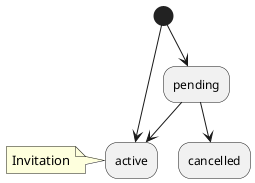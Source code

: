 @startuml
(*) --> pending
(*) --> active
note left
Invitation
end note
pending --> active
pending --> cancelled

@enduml

